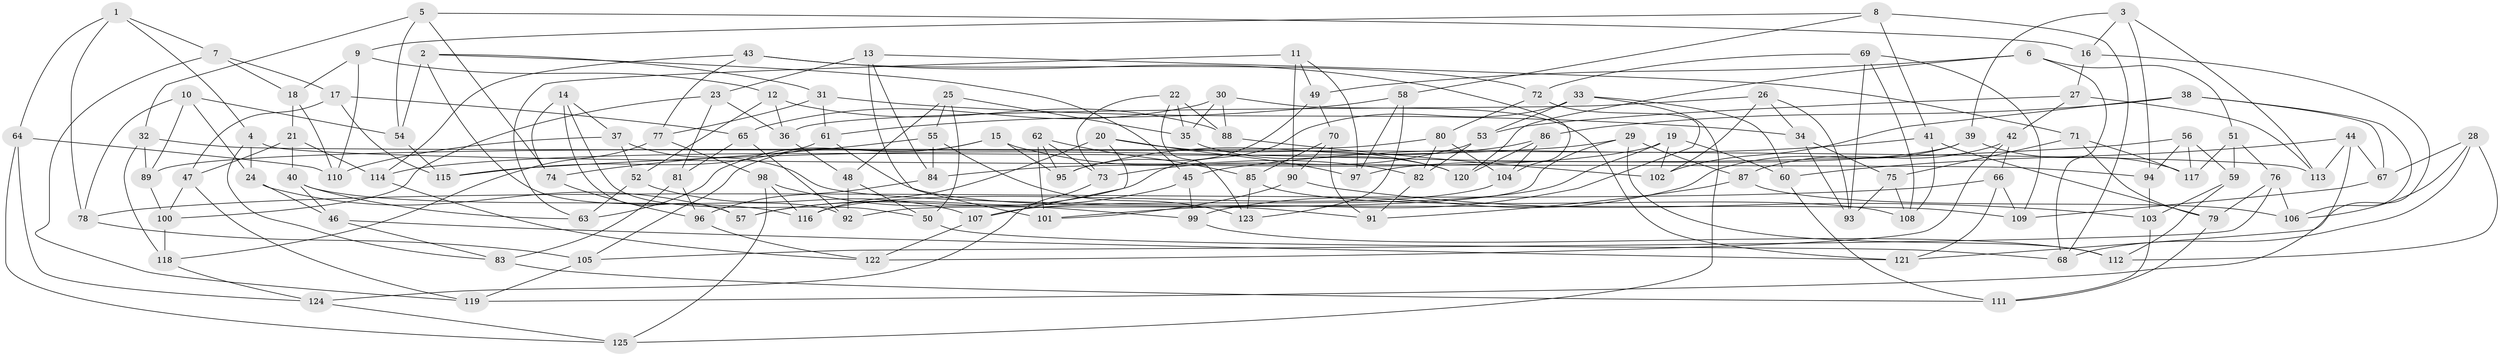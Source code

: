// Generated by graph-tools (version 1.1) at 2025/02/03/09/25 03:02:54]
// undirected, 125 vertices, 250 edges
graph export_dot {
graph [start="1"]
  node [color=gray90,style=filled];
  1;
  2;
  3;
  4;
  5;
  6;
  7;
  8;
  9;
  10;
  11;
  12;
  13;
  14;
  15;
  16;
  17;
  18;
  19;
  20;
  21;
  22;
  23;
  24;
  25;
  26;
  27;
  28;
  29;
  30;
  31;
  32;
  33;
  34;
  35;
  36;
  37;
  38;
  39;
  40;
  41;
  42;
  43;
  44;
  45;
  46;
  47;
  48;
  49;
  50;
  51;
  52;
  53;
  54;
  55;
  56;
  57;
  58;
  59;
  60;
  61;
  62;
  63;
  64;
  65;
  66;
  67;
  68;
  69;
  70;
  71;
  72;
  73;
  74;
  75;
  76;
  77;
  78;
  79;
  80;
  81;
  82;
  83;
  84;
  85;
  86;
  87;
  88;
  89;
  90;
  91;
  92;
  93;
  94;
  95;
  96;
  97;
  98;
  99;
  100;
  101;
  102;
  103;
  104;
  105;
  106;
  107;
  108;
  109;
  110;
  111;
  112;
  113;
  114;
  115;
  116;
  117;
  118;
  119;
  120;
  121;
  122;
  123;
  124;
  125;
  1 -- 4;
  1 -- 78;
  1 -- 64;
  1 -- 7;
  2 -- 54;
  2 -- 92;
  2 -- 31;
  2 -- 45;
  3 -- 39;
  3 -- 16;
  3 -- 113;
  3 -- 94;
  4 -- 24;
  4 -- 94;
  4 -- 83;
  5 -- 16;
  5 -- 32;
  5 -- 54;
  5 -- 74;
  6 -- 120;
  6 -- 68;
  6 -- 49;
  6 -- 51;
  7 -- 18;
  7 -- 119;
  7 -- 17;
  8 -- 68;
  8 -- 9;
  8 -- 41;
  8 -- 58;
  9 -- 18;
  9 -- 110;
  9 -- 12;
  10 -- 24;
  10 -- 54;
  10 -- 89;
  10 -- 78;
  11 -- 63;
  11 -- 97;
  11 -- 90;
  11 -- 49;
  12 -- 52;
  12 -- 36;
  12 -- 88;
  13 -- 71;
  13 -- 84;
  13 -- 23;
  13 -- 101;
  14 -- 50;
  14 -- 74;
  14 -- 57;
  14 -- 37;
  15 -- 63;
  15 -- 82;
  15 -- 95;
  15 -- 105;
  16 -- 27;
  16 -- 121;
  17 -- 115;
  17 -- 47;
  17 -- 65;
  18 -- 110;
  18 -- 21;
  19 -- 60;
  19 -- 107;
  19 -- 102;
  19 -- 84;
  20 -- 120;
  20 -- 97;
  20 -- 107;
  20 -- 116;
  21 -- 47;
  21 -- 114;
  21 -- 40;
  22 -- 73;
  22 -- 35;
  22 -- 88;
  22 -- 123;
  23 -- 81;
  23 -- 36;
  23 -- 100;
  24 -- 57;
  24 -- 46;
  25 -- 35;
  25 -- 48;
  25 -- 55;
  25 -- 50;
  26 -- 102;
  26 -- 36;
  26 -- 93;
  26 -- 34;
  27 -- 42;
  27 -- 113;
  27 -- 53;
  28 -- 106;
  28 -- 112;
  28 -- 68;
  28 -- 67;
  29 -- 114;
  29 -- 92;
  29 -- 112;
  29 -- 87;
  30 -- 35;
  30 -- 88;
  30 -- 65;
  30 -- 121;
  31 -- 61;
  31 -- 34;
  31 -- 77;
  32 -- 89;
  32 -- 118;
  32 -- 113;
  33 -- 53;
  33 -- 125;
  33 -- 60;
  33 -- 57;
  34 -- 93;
  34 -- 75;
  35 -- 120;
  36 -- 48;
  37 -- 109;
  37 -- 52;
  37 -- 110;
  38 -- 102;
  38 -- 67;
  38 -- 106;
  38 -- 86;
  39 -- 97;
  39 -- 99;
  39 -- 117;
  40 -- 63;
  40 -- 116;
  40 -- 46;
  41 -- 108;
  41 -- 79;
  41 -- 45;
  42 -- 87;
  42 -- 66;
  42 -- 122;
  43 -- 77;
  43 -- 104;
  43 -- 72;
  43 -- 114;
  44 -- 67;
  44 -- 119;
  44 -- 113;
  44 -- 60;
  45 -- 57;
  45 -- 99;
  46 -- 83;
  46 -- 121;
  47 -- 100;
  47 -- 119;
  48 -- 92;
  48 -- 50;
  49 -- 95;
  49 -- 70;
  50 -- 68;
  51 -- 59;
  51 -- 76;
  51 -- 117;
  52 -- 107;
  52 -- 63;
  53 -- 82;
  53 -- 73;
  54 -- 115;
  55 -- 84;
  55 -- 74;
  55 -- 123;
  56 -- 115;
  56 -- 59;
  56 -- 94;
  56 -- 117;
  58 -- 123;
  58 -- 97;
  58 -- 61;
  59 -- 112;
  59 -- 103;
  60 -- 111;
  61 -- 91;
  61 -- 115;
  62 -- 95;
  62 -- 101;
  62 -- 73;
  62 -- 85;
  64 -- 110;
  64 -- 124;
  64 -- 125;
  65 -- 81;
  65 -- 92;
  66 -- 78;
  66 -- 121;
  66 -- 109;
  67 -- 109;
  69 -- 72;
  69 -- 109;
  69 -- 93;
  69 -- 108;
  70 -- 90;
  70 -- 91;
  70 -- 85;
  71 -- 75;
  71 -- 117;
  71 -- 79;
  72 -- 101;
  72 -- 80;
  73 -- 124;
  74 -- 96;
  75 -- 93;
  75 -- 108;
  76 -- 105;
  76 -- 106;
  76 -- 79;
  77 -- 98;
  77 -- 118;
  78 -- 105;
  79 -- 111;
  80 -- 82;
  80 -- 89;
  80 -- 104;
  81 -- 96;
  81 -- 83;
  82 -- 91;
  83 -- 111;
  84 -- 96;
  85 -- 123;
  85 -- 108;
  86 -- 120;
  86 -- 104;
  86 -- 95;
  87 -- 91;
  87 -- 106;
  88 -- 102;
  89 -- 100;
  90 -- 103;
  90 -- 101;
  94 -- 103;
  96 -- 122;
  98 -- 125;
  98 -- 116;
  98 -- 99;
  99 -- 112;
  100 -- 118;
  103 -- 111;
  104 -- 116;
  105 -- 119;
  107 -- 122;
  114 -- 122;
  118 -- 124;
  124 -- 125;
}
